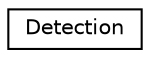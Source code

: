 digraph "Graphical Class Hierarchy"
{
 // LATEX_PDF_SIZE
  edge [fontname="Helvetica",fontsize="10",labelfontname="Helvetica",labelfontsize="10"];
  node [fontname="Helvetica",fontsize="10",shape=record];
  rankdir="LR";
  Node0 [label="Detection",height=0.2,width=0.4,color="black", fillcolor="white", style="filled",URL="$struct_detection.html",tooltip="Holds all the attributes which are relevant for a detected object."];
}
